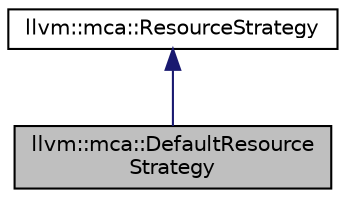 digraph "llvm::mca::DefaultResourceStrategy"
{
 // LATEX_PDF_SIZE
  bgcolor="transparent";
  edge [fontname="Helvetica",fontsize="10",labelfontname="Helvetica",labelfontsize="10"];
  node [fontname="Helvetica",fontsize="10",shape=record];
  Node1 [label="llvm::mca::DefaultResource\lStrategy",height=0.2,width=0.4,color="black", fillcolor="grey75", style="filled", fontcolor="black",tooltip="Default resource allocation strategy used by processor resource groups and processor resources with m..."];
  Node2 -> Node1 [dir="back",color="midnightblue",fontsize="10",style="solid",fontname="Helvetica"];
  Node2 [label="llvm::mca::ResourceStrategy",height=0.2,width=0.4,color="black",URL="$classllvm_1_1mca_1_1ResourceStrategy.html",tooltip="Resource allocation strategy used by hardware scheduler resources."];
}

